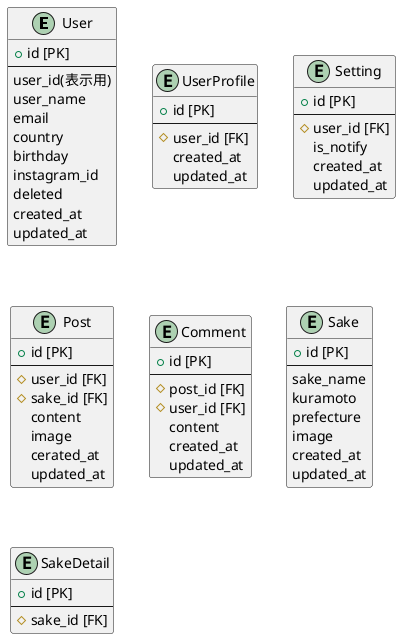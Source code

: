 @startuml

entity User {
    + id [PK]
    ---
    user_id(表示用)
    user_name
    email
    country
    birthday
    instagram_id
    deleted
    created_at
    updated_at
}

entity UserProfile {
    + id [PK]
    ---
    # user_id [FK]
    created_at
    updated_at
}

entity Setting {
    + id [PK]
    ---
    # user_id [FK]
    is_notify
    created_at
    updated_at
}

entity Post {
    + id [PK]
    ---
    # user_id [FK]
    # sake_id [FK]
    content
    image
    cerated_at
    updated_at
}

entity Comment {
    + id [PK]
    ---
    # post_id [FK]
    # user_id [FK]
    content
    created_at
    updated_at
}

entity Sake {
    + id [PK]
    ---
    sake_name
    kuramoto
    prefecture
    image
    created_at
    updated_at
}

entity SakeDetail {
    + id [PK]
    ---
    # sake_id [FK]
}


@enduml